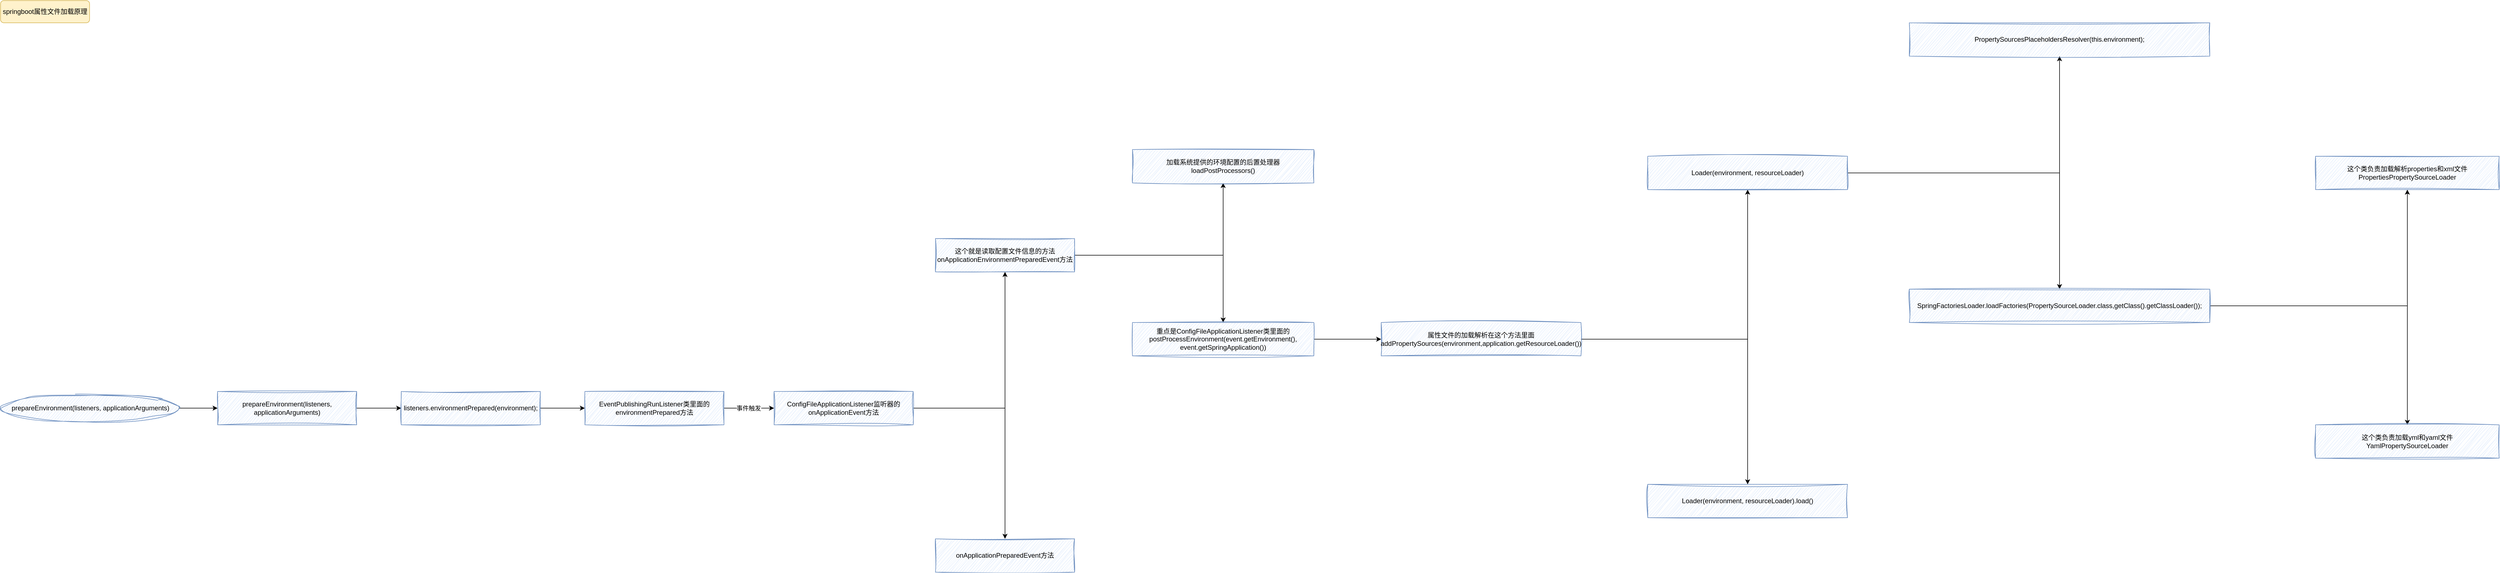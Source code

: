 <mxfile version="28.1.2">
  <diagram name="第 1 页" id="pJoQ1Ndg2AaUiCjgf3xg">
    <mxGraphModel dx="1733" dy="1043" grid="1" gridSize="10" guides="1" tooltips="1" connect="1" arrows="1" fold="1" page="1" pageScale="1" pageWidth="827" pageHeight="1169" math="0" shadow="0">
      <root>
        <mxCell id="0" />
        <mxCell id="1" parent="0" />
        <mxCell id="j2Kr2M3MJOWy4sunJtri-1" value="springboot属性文件加载原理" style="rounded=1;whiteSpace=wrap;html=1;fillColor=#fff2cc;strokeColor=#d6b656;" parent="1" vertex="1">
          <mxGeometry width="160" height="40" as="geometry" />
        </mxCell>
        <mxCell id="OPcFjBGL-2bX_VGJpKU5-2" value="" style="edgeStyle=orthogonalEdgeStyle;rounded=0;orthogonalLoop=1;jettySize=auto;html=1;" edge="1" parent="1" source="j2Kr2M3MJOWy4sunJtri-2" target="OPcFjBGL-2bX_VGJpKU5-1">
          <mxGeometry relative="1" as="geometry" />
        </mxCell>
        <mxCell id="j2Kr2M3MJOWy4sunJtri-2" value="&lt;div class=&quot;lake-content&quot;&gt;&lt;span class=&quot;ne-text&quot;&gt;&amp;nbsp;prepareEnvironment(listeners, applicationArguments)&lt;/span&gt;&lt;/div&gt;" style="strokeWidth=1;html=1;shape=mxgraph.flowchart.start_2;whiteSpace=wrap;sketch=1;curveFitting=1;jiggle=2;fillColor=#dae8fc;strokeColor=#6c8ebf;" parent="1" vertex="1">
          <mxGeometry y="708" width="320" height="50" as="geometry" />
        </mxCell>
        <mxCell id="OPcFjBGL-2bX_VGJpKU5-4" value="" style="edgeStyle=orthogonalEdgeStyle;rounded=0;orthogonalLoop=1;jettySize=auto;html=1;" edge="1" parent="1" source="OPcFjBGL-2bX_VGJpKU5-1" target="OPcFjBGL-2bX_VGJpKU5-3">
          <mxGeometry relative="1" as="geometry" />
        </mxCell>
        <mxCell id="OPcFjBGL-2bX_VGJpKU5-1" value="prepareEnvironment(listeners, applicationArguments)" style="whiteSpace=wrap;html=1;fillColor=#dae8fc;strokeColor=#6c8ebf;strokeWidth=1;sketch=1;curveFitting=1;jiggle=2;" vertex="1" parent="1">
          <mxGeometry x="390" y="703" width="250" height="60" as="geometry" />
        </mxCell>
        <mxCell id="OPcFjBGL-2bX_VGJpKU5-6" value="" style="edgeStyle=orthogonalEdgeStyle;rounded=0;orthogonalLoop=1;jettySize=auto;html=1;" edge="1" parent="1" source="OPcFjBGL-2bX_VGJpKU5-3" target="OPcFjBGL-2bX_VGJpKU5-5">
          <mxGeometry relative="1" as="geometry" />
        </mxCell>
        <mxCell id="OPcFjBGL-2bX_VGJpKU5-3" value="listeners.environmentPrepared(environment);" style="whiteSpace=wrap;html=1;fillColor=#dae8fc;strokeColor=#6c8ebf;strokeWidth=1;sketch=1;curveFitting=1;jiggle=2;" vertex="1" parent="1">
          <mxGeometry x="720" y="703" width="250" height="60" as="geometry" />
        </mxCell>
        <mxCell id="OPcFjBGL-2bX_VGJpKU5-8" value="" style="edgeStyle=orthogonalEdgeStyle;rounded=0;orthogonalLoop=1;jettySize=auto;html=1;" edge="1" parent="1" source="OPcFjBGL-2bX_VGJpKU5-5" target="OPcFjBGL-2bX_VGJpKU5-7">
          <mxGeometry relative="1" as="geometry" />
        </mxCell>
        <mxCell id="OPcFjBGL-2bX_VGJpKU5-9" value="事件触发" style="edgeLabel;html=1;align=center;verticalAlign=middle;resizable=0;points=[];" vertex="1" connectable="0" parent="OPcFjBGL-2bX_VGJpKU5-8">
          <mxGeometry x="-0.25" y="-4" relative="1" as="geometry">
            <mxPoint x="10" y="-4" as="offset" />
          </mxGeometry>
        </mxCell>
        <mxCell id="OPcFjBGL-2bX_VGJpKU5-5" value="EventPublishingRunListener类里面的environmentPrepared方法" style="whiteSpace=wrap;html=1;fillColor=#dae8fc;strokeColor=#6c8ebf;strokeWidth=1;sketch=1;curveFitting=1;jiggle=2;" vertex="1" parent="1">
          <mxGeometry x="1050" y="703" width="250" height="60" as="geometry" />
        </mxCell>
        <mxCell id="OPcFjBGL-2bX_VGJpKU5-11" value="" style="edgeStyle=orthogonalEdgeStyle;rounded=0;orthogonalLoop=1;jettySize=auto;html=1;" edge="1" parent="1" source="OPcFjBGL-2bX_VGJpKU5-7" target="OPcFjBGL-2bX_VGJpKU5-10">
          <mxGeometry relative="1" as="geometry" />
        </mxCell>
        <mxCell id="OPcFjBGL-2bX_VGJpKU5-13" value="" style="edgeStyle=orthogonalEdgeStyle;rounded=0;orthogonalLoop=1;jettySize=auto;html=1;" edge="1" parent="1" source="OPcFjBGL-2bX_VGJpKU5-7" target="OPcFjBGL-2bX_VGJpKU5-12">
          <mxGeometry relative="1" as="geometry" />
        </mxCell>
        <mxCell id="OPcFjBGL-2bX_VGJpKU5-7" value="ConfigFileApplicationListener监听器的&lt;br&gt;onApplicationEvent方法" style="whiteSpace=wrap;html=1;fillColor=#dae8fc;strokeColor=#6c8ebf;strokeWidth=1;sketch=1;curveFitting=1;jiggle=2;" vertex="1" parent="1">
          <mxGeometry x="1390" y="703" width="250" height="60" as="geometry" />
        </mxCell>
        <mxCell id="OPcFjBGL-2bX_VGJpKU5-15" value="" style="edgeStyle=orthogonalEdgeStyle;rounded=0;orthogonalLoop=1;jettySize=auto;html=1;" edge="1" parent="1" source="OPcFjBGL-2bX_VGJpKU5-10" target="OPcFjBGL-2bX_VGJpKU5-14">
          <mxGeometry relative="1" as="geometry" />
        </mxCell>
        <mxCell id="OPcFjBGL-2bX_VGJpKU5-17" value="" style="edgeStyle=orthogonalEdgeStyle;rounded=0;orthogonalLoop=1;jettySize=auto;html=1;" edge="1" parent="1" source="OPcFjBGL-2bX_VGJpKU5-10" target="OPcFjBGL-2bX_VGJpKU5-16">
          <mxGeometry relative="1" as="geometry" />
        </mxCell>
        <mxCell id="OPcFjBGL-2bX_VGJpKU5-10" value="这个就是读取配置文件信息的方法&lt;br&gt;onApplicationEnvironmentPreparedEvent方法" style="whiteSpace=wrap;html=1;fillColor=#dae8fc;strokeColor=#6c8ebf;strokeWidth=1;sketch=1;curveFitting=1;jiggle=2;" vertex="1" parent="1">
          <mxGeometry x="1680" y="428" width="250" height="60" as="geometry" />
        </mxCell>
        <mxCell id="OPcFjBGL-2bX_VGJpKU5-12" value="onApplicationPreparedEvent方法" style="whiteSpace=wrap;html=1;fillColor=#dae8fc;strokeColor=#6c8ebf;strokeWidth=1;sketch=1;curveFitting=1;jiggle=2;" vertex="1" parent="1">
          <mxGeometry x="1680" y="968" width="250" height="60" as="geometry" />
        </mxCell>
        <mxCell id="OPcFjBGL-2bX_VGJpKU5-14" value="加载系统提供的环境配置的后置处理器&lt;br&gt;loadPostProcessors()" style="whiteSpace=wrap;html=1;fillColor=#dae8fc;strokeColor=#6c8ebf;strokeWidth=1;sketch=1;curveFitting=1;jiggle=2;" vertex="1" parent="1">
          <mxGeometry x="2034" y="268" width="326" height="60" as="geometry" />
        </mxCell>
        <mxCell id="OPcFjBGL-2bX_VGJpKU5-19" value="" style="edgeStyle=orthogonalEdgeStyle;rounded=0;orthogonalLoop=1;jettySize=auto;html=1;" edge="1" parent="1" source="OPcFjBGL-2bX_VGJpKU5-16" target="OPcFjBGL-2bX_VGJpKU5-18">
          <mxGeometry relative="1" as="geometry" />
        </mxCell>
        <mxCell id="OPcFjBGL-2bX_VGJpKU5-16" value="重点是ConfigFileApplicationListener类里面的&lt;br&gt;postProcessEnvironment(event.getEnvironment(), event.getSpringApplication())" style="whiteSpace=wrap;html=1;fillColor=#dae8fc;strokeColor=#6c8ebf;strokeWidth=1;sketch=1;curveFitting=1;jiggle=2;" vertex="1" parent="1">
          <mxGeometry x="2034" y="579" width="326" height="60" as="geometry" />
        </mxCell>
        <mxCell id="OPcFjBGL-2bX_VGJpKU5-21" value="" style="edgeStyle=orthogonalEdgeStyle;rounded=0;orthogonalLoop=1;jettySize=auto;html=1;" edge="1" parent="1" source="OPcFjBGL-2bX_VGJpKU5-18" target="OPcFjBGL-2bX_VGJpKU5-20">
          <mxGeometry relative="1" as="geometry" />
        </mxCell>
        <mxCell id="OPcFjBGL-2bX_VGJpKU5-23" value="" style="edgeStyle=orthogonalEdgeStyle;rounded=0;orthogonalLoop=1;jettySize=auto;html=1;" edge="1" parent="1" source="OPcFjBGL-2bX_VGJpKU5-18" target="OPcFjBGL-2bX_VGJpKU5-22">
          <mxGeometry relative="1" as="geometry" />
        </mxCell>
        <mxCell id="OPcFjBGL-2bX_VGJpKU5-18" value="属性文件的加载解析在这个方法里面&lt;br&gt;addPropertySources(environment,application.getResourceLoader())" style="whiteSpace=wrap;html=1;fillColor=#dae8fc;strokeColor=#6c8ebf;strokeWidth=1;sketch=1;curveFitting=1;jiggle=2;align=center;" vertex="1" parent="1">
          <mxGeometry x="2481" y="579" width="359" height="60" as="geometry" />
        </mxCell>
        <mxCell id="OPcFjBGL-2bX_VGJpKU5-25" value="" style="edgeStyle=orthogonalEdgeStyle;rounded=0;orthogonalLoop=1;jettySize=auto;html=1;" edge="1" parent="1" source="OPcFjBGL-2bX_VGJpKU5-20" target="OPcFjBGL-2bX_VGJpKU5-24">
          <mxGeometry relative="1" as="geometry" />
        </mxCell>
        <mxCell id="OPcFjBGL-2bX_VGJpKU5-27" value="" style="edgeStyle=orthogonalEdgeStyle;rounded=0;orthogonalLoop=1;jettySize=auto;html=1;" edge="1" parent="1" source="OPcFjBGL-2bX_VGJpKU5-20" target="OPcFjBGL-2bX_VGJpKU5-26">
          <mxGeometry relative="1" as="geometry" />
        </mxCell>
        <mxCell id="OPcFjBGL-2bX_VGJpKU5-20" value="Loader(environment, resourceLoader)" style="whiteSpace=wrap;html=1;fillColor=#dae8fc;strokeColor=#6c8ebf;strokeWidth=1;sketch=1;curveFitting=1;jiggle=2;align=center;" vertex="1" parent="1">
          <mxGeometry x="2960" y="280" width="359" height="60" as="geometry" />
        </mxCell>
        <mxCell id="OPcFjBGL-2bX_VGJpKU5-22" value="Loader(environment, resourceLoader).load()" style="whiteSpace=wrap;html=1;fillColor=#dae8fc;strokeColor=#6c8ebf;strokeWidth=1;sketch=1;curveFitting=1;jiggle=2;align=center;" vertex="1" parent="1">
          <mxGeometry x="2960" y="870" width="359" height="60" as="geometry" />
        </mxCell>
        <mxCell id="OPcFjBGL-2bX_VGJpKU5-24" value="PropertySourcesPlaceholdersResolver(this.environment);" style="whiteSpace=wrap;html=1;fillColor=#dae8fc;strokeColor=#6c8ebf;strokeWidth=1;sketch=1;curveFitting=1;jiggle=2;align=center;" vertex="1" parent="1">
          <mxGeometry x="3430" y="40" width="540" height="60" as="geometry" />
        </mxCell>
        <mxCell id="OPcFjBGL-2bX_VGJpKU5-31" value="" style="edgeStyle=orthogonalEdgeStyle;rounded=0;orthogonalLoop=1;jettySize=auto;html=1;" edge="1" parent="1" source="OPcFjBGL-2bX_VGJpKU5-26" target="OPcFjBGL-2bX_VGJpKU5-30">
          <mxGeometry relative="1" as="geometry" />
        </mxCell>
        <mxCell id="OPcFjBGL-2bX_VGJpKU5-33" value="" style="edgeStyle=orthogonalEdgeStyle;rounded=0;orthogonalLoop=1;jettySize=auto;html=1;" edge="1" parent="1" source="OPcFjBGL-2bX_VGJpKU5-26" target="OPcFjBGL-2bX_VGJpKU5-32">
          <mxGeometry relative="1" as="geometry" />
        </mxCell>
        <mxCell id="OPcFjBGL-2bX_VGJpKU5-26" value="&lt;div&gt;SpringFactoriesLoader.loadFactories(PropertySourceLoader.class,&lt;span style=&quot;background-color: transparent; color: light-dark(rgb(0, 0, 0), rgb(255, 255, 255));&quot;&gt;getClass().getClassLoader());&lt;/span&gt;&lt;/div&gt;" style="whiteSpace=wrap;html=1;fillColor=#dae8fc;strokeColor=#6c8ebf;strokeWidth=1;sketch=1;curveFitting=1;jiggle=2;align=center;" vertex="1" parent="1">
          <mxGeometry x="3430" y="519" width="540" height="60" as="geometry" />
        </mxCell>
        <mxCell id="OPcFjBGL-2bX_VGJpKU5-30" value="这个类负责加载解析properties和xml文件&lt;br&gt;PropertiesPropertySourceLoader" style="whiteSpace=wrap;html=1;fillColor=#dae8fc;strokeColor=#6c8ebf;strokeWidth=1;sketch=1;curveFitting=1;jiggle=2;align=center;" vertex="1" parent="1">
          <mxGeometry x="4160" y="280" width="330" height="60" as="geometry" />
        </mxCell>
        <mxCell id="OPcFjBGL-2bX_VGJpKU5-32" value="这个类负责加载yml和yaml文件&lt;br&gt;YamlPropertySourceLoader" style="whiteSpace=wrap;html=1;fillColor=#dae8fc;strokeColor=#6c8ebf;strokeWidth=1;sketch=1;curveFitting=1;jiggle=2;align=center;" vertex="1" parent="1">
          <mxGeometry x="4160" y="763" width="330" height="60" as="geometry" />
        </mxCell>
      </root>
    </mxGraphModel>
  </diagram>
</mxfile>
